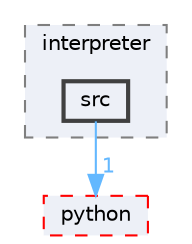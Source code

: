 digraph "Arduino/GetStartedWithMachineLearningOnArduino/tflite-micro-main/tensorflow/lite/micro/python/interpreter/src"
{
 // LATEX_PDF_SIZE
  bgcolor="transparent";
  edge [fontname=Helvetica,fontsize=10,labelfontname=Helvetica,labelfontsize=10];
  node [fontname=Helvetica,fontsize=10,shape=box,height=0.2,width=0.4];
  compound=true
  subgraph clusterdir_a268f5919a48da4ed349c4e3b7302ef0 {
    graph [ bgcolor="#edf0f7", pencolor="grey50", label="interpreter", fontname=Helvetica,fontsize=10 style="filled,dashed", URL="dir_a268f5919a48da4ed349c4e3b7302ef0.html",tooltip=""]
  dir_86f420cb58db89253389c6d68bedd7dd [label="src", fillcolor="#edf0f7", color="grey25", style="filled,bold", URL="dir_86f420cb58db89253389c6d68bedd7dd.html",tooltip=""];
  }
  dir_1b776bd1e52f39eb838df75cc6a7644c [label="python", fillcolor="#edf0f7", color="red", style="filled,dashed", URL="dir_1b776bd1e52f39eb838df75cc6a7644c.html",tooltip=""];
  dir_86f420cb58db89253389c6d68bedd7dd->dir_1b776bd1e52f39eb838df75cc6a7644c [headlabel="1", labeldistance=1.5 headhref="dir_000300_000251.html" href="dir_000300_000251.html" color="steelblue1" fontcolor="steelblue1"];
}
